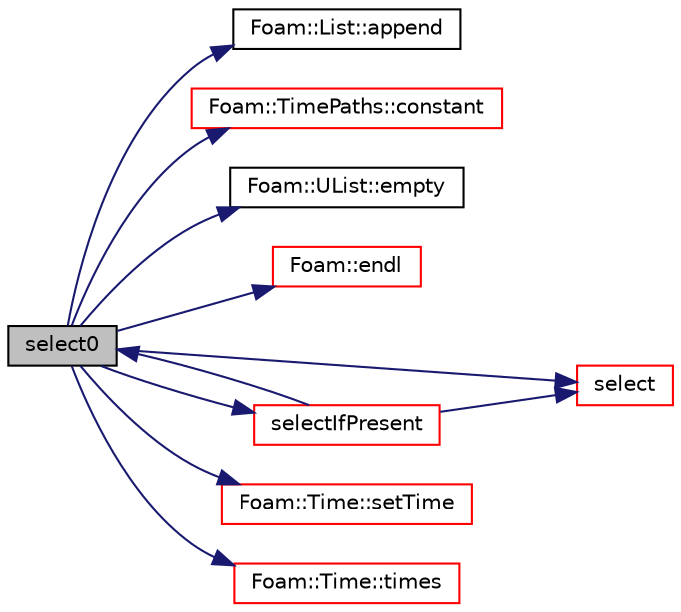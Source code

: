 digraph "select0"
{
  bgcolor="transparent";
  edge [fontname="Helvetica",fontsize="10",labelfontname="Helvetica",labelfontsize="10"];
  node [fontname="Helvetica",fontsize="10",shape=record];
  rankdir="LR";
  Node344 [label="select0",height=0.2,width=0.4,color="black", fillcolor="grey75", style="filled", fontcolor="black"];
  Node344 -> Node345 [color="midnightblue",fontsize="10",style="solid",fontname="Helvetica"];
  Node345 [label="Foam::List::append",height=0.2,width=0.4,color="black",URL="$a26833.html#a399dd2bf0d9a32016717dc90126f016b",tooltip="Append an element at the end of the list. "];
  Node344 -> Node346 [color="midnightblue",fontsize="10",style="solid",fontname="Helvetica"];
  Node346 [label="Foam::TimePaths::constant",height=0.2,width=0.4,color="red",URL="$a27461.html#ab16cfc6e7be33ff5683a856ae077433c",tooltip="Return constant name. "];
  Node344 -> Node348 [color="midnightblue",fontsize="10",style="solid",fontname="Helvetica"];
  Node348 [label="Foam::UList::empty",height=0.2,width=0.4,color="black",URL="$a26837.html#a644718bb2fb240de962dc3c9a1fdf0dc",tooltip="Return true if the UList is empty (ie, size() is zero) "];
  Node344 -> Node349 [color="midnightblue",fontsize="10",style="solid",fontname="Helvetica"];
  Node349 [label="Foam::endl",height=0.2,width=0.4,color="red",URL="$a21851.html#a2db8fe02a0d3909e9351bb4275b23ce4",tooltip="Add newline and flush stream. "];
  Node344 -> Node351 [color="midnightblue",fontsize="10",style="solid",fontname="Helvetica"];
  Node351 [label="select",height=0.2,width=0.4,color="red",URL="$a27465.html#acb73128bacdaa0627c443395c7dc0a2b",tooltip="Select a list of Time values that are within the ranges. "];
  Node344 -> Node401 [color="midnightblue",fontsize="10",style="solid",fontname="Helvetica"];
  Node401 [label="selectIfPresent",height=0.2,width=0.4,color="red",URL="$a27465.html#a911e43f77cc44b9d167de1b0a4fb87b5",tooltip="If any time option provided return the set of times (as select0) "];
  Node401 -> Node344 [color="midnightblue",fontsize="10",style="solid",fontname="Helvetica"];
  Node401 -> Node351 [color="midnightblue",fontsize="10",style="solid",fontname="Helvetica"];
  Node344 -> Node404 [color="midnightblue",fontsize="10",style="solid",fontname="Helvetica"];
  Node404 [label="Foam::Time::setTime",height=0.2,width=0.4,color="red",URL="$a27457.html#a12f402d4802d1621daed4fbfea134b33",tooltip="Reset the time and time-index to those of the given time. "];
  Node344 -> Node405 [color="midnightblue",fontsize="10",style="solid",fontname="Helvetica"];
  Node405 [label="Foam::Time::times",height=0.2,width=0.4,color="red",URL="$a27457.html#a0f58059cccf9dd69a247e85600d346fe",tooltip="Search the case for valid time directories. "];
}
